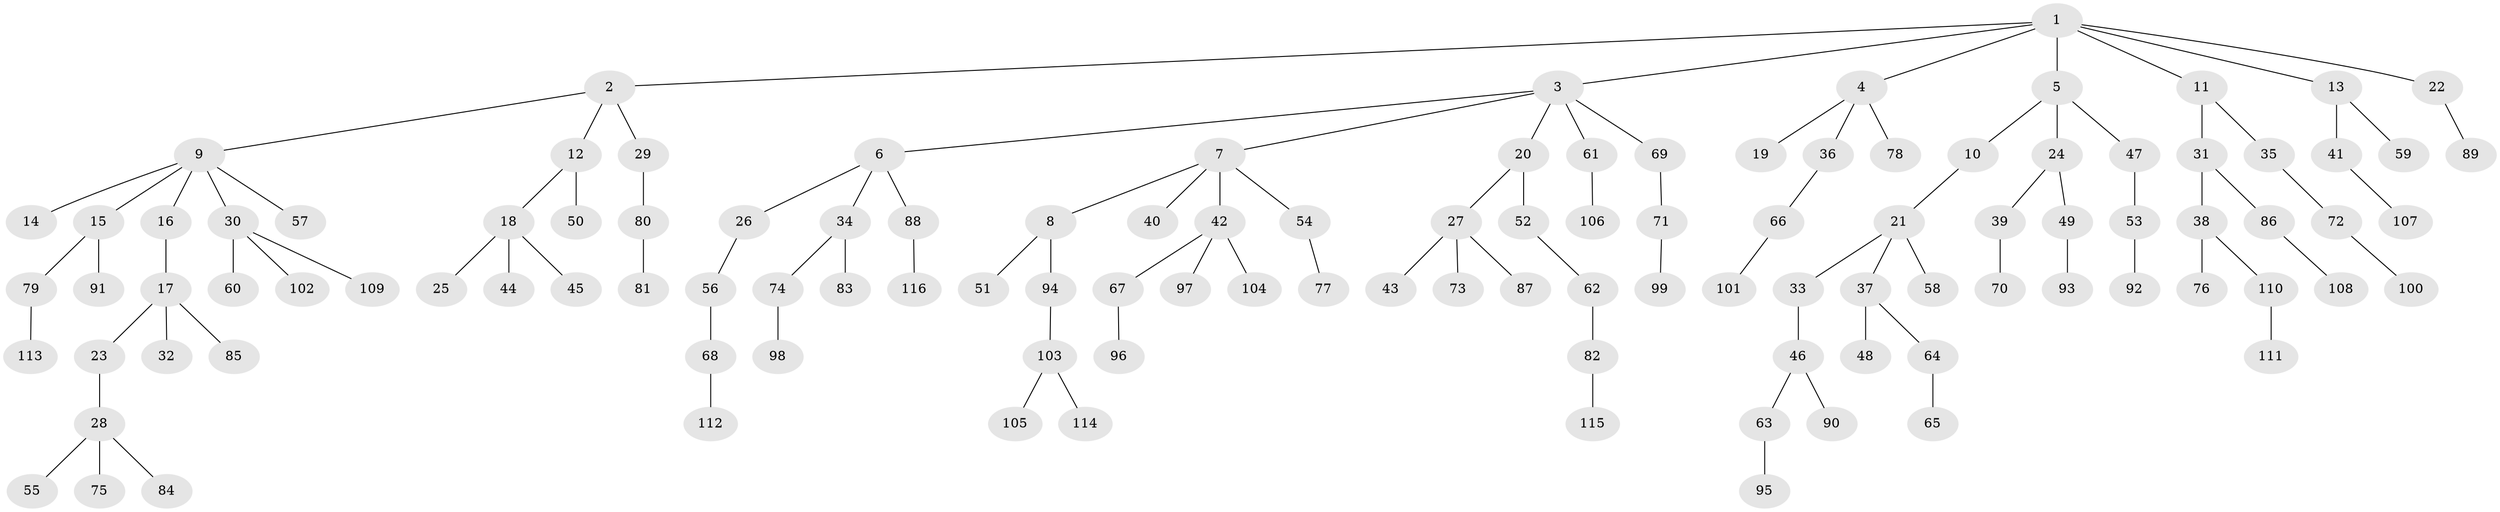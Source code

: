 // coarse degree distribution, {9: 0.02531645569620253, 3: 0.1518987341772152, 4: 0.02531645569620253, 5: 0.05063291139240506, 2: 0.189873417721519, 1: 0.5569620253164557}
// Generated by graph-tools (version 1.1) at 2025/24/03/03/25 07:24:07]
// undirected, 116 vertices, 115 edges
graph export_dot {
graph [start="1"]
  node [color=gray90,style=filled];
  1;
  2;
  3;
  4;
  5;
  6;
  7;
  8;
  9;
  10;
  11;
  12;
  13;
  14;
  15;
  16;
  17;
  18;
  19;
  20;
  21;
  22;
  23;
  24;
  25;
  26;
  27;
  28;
  29;
  30;
  31;
  32;
  33;
  34;
  35;
  36;
  37;
  38;
  39;
  40;
  41;
  42;
  43;
  44;
  45;
  46;
  47;
  48;
  49;
  50;
  51;
  52;
  53;
  54;
  55;
  56;
  57;
  58;
  59;
  60;
  61;
  62;
  63;
  64;
  65;
  66;
  67;
  68;
  69;
  70;
  71;
  72;
  73;
  74;
  75;
  76;
  77;
  78;
  79;
  80;
  81;
  82;
  83;
  84;
  85;
  86;
  87;
  88;
  89;
  90;
  91;
  92;
  93;
  94;
  95;
  96;
  97;
  98;
  99;
  100;
  101;
  102;
  103;
  104;
  105;
  106;
  107;
  108;
  109;
  110;
  111;
  112;
  113;
  114;
  115;
  116;
  1 -- 2;
  1 -- 3;
  1 -- 4;
  1 -- 5;
  1 -- 11;
  1 -- 13;
  1 -- 22;
  2 -- 9;
  2 -- 12;
  2 -- 29;
  3 -- 6;
  3 -- 7;
  3 -- 20;
  3 -- 61;
  3 -- 69;
  4 -- 19;
  4 -- 36;
  4 -- 78;
  5 -- 10;
  5 -- 24;
  5 -- 47;
  6 -- 26;
  6 -- 34;
  6 -- 88;
  7 -- 8;
  7 -- 40;
  7 -- 42;
  7 -- 54;
  8 -- 51;
  8 -- 94;
  9 -- 14;
  9 -- 15;
  9 -- 16;
  9 -- 30;
  9 -- 57;
  10 -- 21;
  11 -- 31;
  11 -- 35;
  12 -- 18;
  12 -- 50;
  13 -- 41;
  13 -- 59;
  15 -- 79;
  15 -- 91;
  16 -- 17;
  17 -- 23;
  17 -- 32;
  17 -- 85;
  18 -- 25;
  18 -- 44;
  18 -- 45;
  20 -- 27;
  20 -- 52;
  21 -- 33;
  21 -- 37;
  21 -- 58;
  22 -- 89;
  23 -- 28;
  24 -- 39;
  24 -- 49;
  26 -- 56;
  27 -- 43;
  27 -- 73;
  27 -- 87;
  28 -- 55;
  28 -- 75;
  28 -- 84;
  29 -- 80;
  30 -- 60;
  30 -- 102;
  30 -- 109;
  31 -- 38;
  31 -- 86;
  33 -- 46;
  34 -- 74;
  34 -- 83;
  35 -- 72;
  36 -- 66;
  37 -- 48;
  37 -- 64;
  38 -- 76;
  38 -- 110;
  39 -- 70;
  41 -- 107;
  42 -- 67;
  42 -- 97;
  42 -- 104;
  46 -- 63;
  46 -- 90;
  47 -- 53;
  49 -- 93;
  52 -- 62;
  53 -- 92;
  54 -- 77;
  56 -- 68;
  61 -- 106;
  62 -- 82;
  63 -- 95;
  64 -- 65;
  66 -- 101;
  67 -- 96;
  68 -- 112;
  69 -- 71;
  71 -- 99;
  72 -- 100;
  74 -- 98;
  79 -- 113;
  80 -- 81;
  82 -- 115;
  86 -- 108;
  88 -- 116;
  94 -- 103;
  103 -- 105;
  103 -- 114;
  110 -- 111;
}
